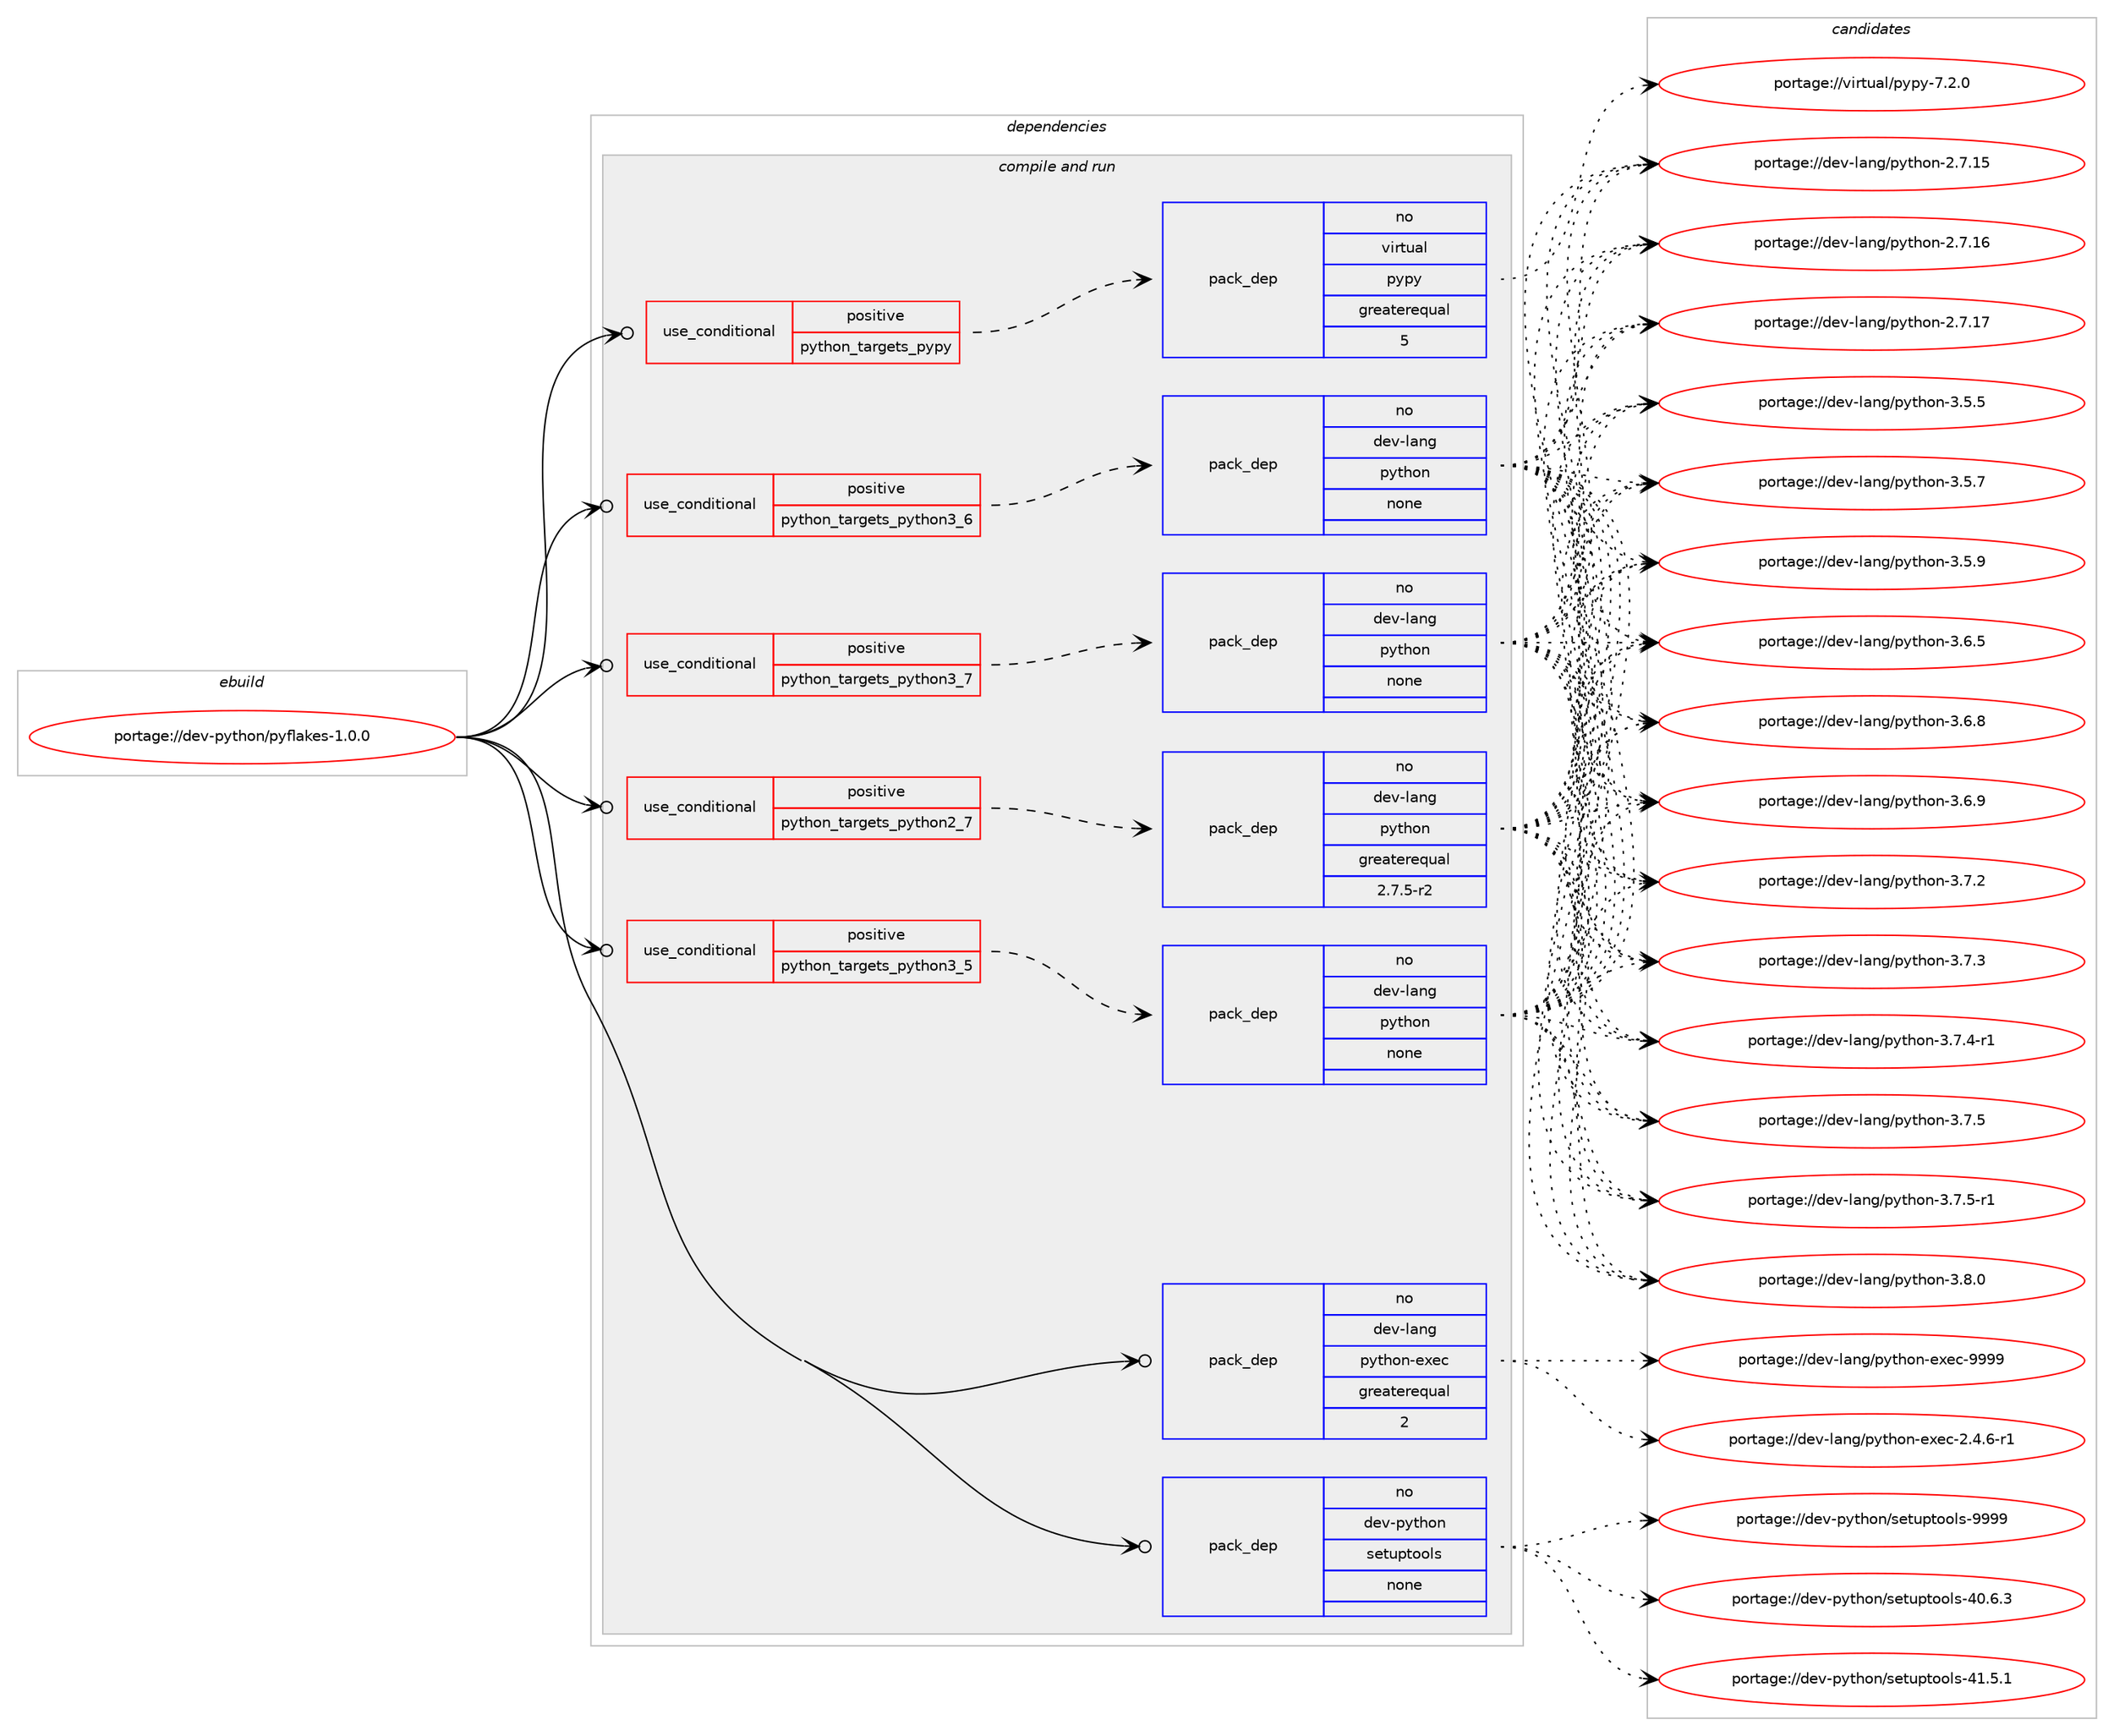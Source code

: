 digraph prolog {

# *************
# Graph options
# *************

newrank=true;
concentrate=true;
compound=true;
graph [rankdir=LR,fontname=Helvetica,fontsize=10,ranksep=1.5];#, ranksep=2.5, nodesep=0.2];
edge  [arrowhead=vee];
node  [fontname=Helvetica,fontsize=10];

# **********
# The ebuild
# **********

subgraph cluster_leftcol {
color=gray;
rank=same;
label=<<i>ebuild</i>>;
id [label="portage://dev-python/pyflakes-1.0.0", color=red, width=4, href="../dev-python/pyflakes-1.0.0.svg"];
}

# ****************
# The dependencies
# ****************

subgraph cluster_midcol {
color=gray;
label=<<i>dependencies</i>>;
subgraph cluster_compile {
fillcolor="#eeeeee";
style=filled;
label=<<i>compile</i>>;
}
subgraph cluster_compileandrun {
fillcolor="#eeeeee";
style=filled;
label=<<i>compile and run</i>>;
subgraph cond35102 {
dependency160595 [label=<<TABLE BORDER="0" CELLBORDER="1" CELLSPACING="0" CELLPADDING="4"><TR><TD ROWSPAN="3" CELLPADDING="10">use_conditional</TD></TR><TR><TD>positive</TD></TR><TR><TD>python_targets_pypy</TD></TR></TABLE>>, shape=none, color=red];
subgraph pack122130 {
dependency160596 [label=<<TABLE BORDER="0" CELLBORDER="1" CELLSPACING="0" CELLPADDING="4" WIDTH="220"><TR><TD ROWSPAN="6" CELLPADDING="30">pack_dep</TD></TR><TR><TD WIDTH="110">no</TD></TR><TR><TD>virtual</TD></TR><TR><TD>pypy</TD></TR><TR><TD>greaterequal</TD></TR><TR><TD>5</TD></TR></TABLE>>, shape=none, color=blue];
}
dependency160595:e -> dependency160596:w [weight=20,style="dashed",arrowhead="vee"];
}
id:e -> dependency160595:w [weight=20,style="solid",arrowhead="odotvee"];
subgraph cond35103 {
dependency160597 [label=<<TABLE BORDER="0" CELLBORDER="1" CELLSPACING="0" CELLPADDING="4"><TR><TD ROWSPAN="3" CELLPADDING="10">use_conditional</TD></TR><TR><TD>positive</TD></TR><TR><TD>python_targets_python2_7</TD></TR></TABLE>>, shape=none, color=red];
subgraph pack122131 {
dependency160598 [label=<<TABLE BORDER="0" CELLBORDER="1" CELLSPACING="0" CELLPADDING="4" WIDTH="220"><TR><TD ROWSPAN="6" CELLPADDING="30">pack_dep</TD></TR><TR><TD WIDTH="110">no</TD></TR><TR><TD>dev-lang</TD></TR><TR><TD>python</TD></TR><TR><TD>greaterequal</TD></TR><TR><TD>2.7.5-r2</TD></TR></TABLE>>, shape=none, color=blue];
}
dependency160597:e -> dependency160598:w [weight=20,style="dashed",arrowhead="vee"];
}
id:e -> dependency160597:w [weight=20,style="solid",arrowhead="odotvee"];
subgraph cond35104 {
dependency160599 [label=<<TABLE BORDER="0" CELLBORDER="1" CELLSPACING="0" CELLPADDING="4"><TR><TD ROWSPAN="3" CELLPADDING="10">use_conditional</TD></TR><TR><TD>positive</TD></TR><TR><TD>python_targets_python3_5</TD></TR></TABLE>>, shape=none, color=red];
subgraph pack122132 {
dependency160600 [label=<<TABLE BORDER="0" CELLBORDER="1" CELLSPACING="0" CELLPADDING="4" WIDTH="220"><TR><TD ROWSPAN="6" CELLPADDING="30">pack_dep</TD></TR><TR><TD WIDTH="110">no</TD></TR><TR><TD>dev-lang</TD></TR><TR><TD>python</TD></TR><TR><TD>none</TD></TR><TR><TD></TD></TR></TABLE>>, shape=none, color=blue];
}
dependency160599:e -> dependency160600:w [weight=20,style="dashed",arrowhead="vee"];
}
id:e -> dependency160599:w [weight=20,style="solid",arrowhead="odotvee"];
subgraph cond35105 {
dependency160601 [label=<<TABLE BORDER="0" CELLBORDER="1" CELLSPACING="0" CELLPADDING="4"><TR><TD ROWSPAN="3" CELLPADDING="10">use_conditional</TD></TR><TR><TD>positive</TD></TR><TR><TD>python_targets_python3_6</TD></TR></TABLE>>, shape=none, color=red];
subgraph pack122133 {
dependency160602 [label=<<TABLE BORDER="0" CELLBORDER="1" CELLSPACING="0" CELLPADDING="4" WIDTH="220"><TR><TD ROWSPAN="6" CELLPADDING="30">pack_dep</TD></TR><TR><TD WIDTH="110">no</TD></TR><TR><TD>dev-lang</TD></TR><TR><TD>python</TD></TR><TR><TD>none</TD></TR><TR><TD></TD></TR></TABLE>>, shape=none, color=blue];
}
dependency160601:e -> dependency160602:w [weight=20,style="dashed",arrowhead="vee"];
}
id:e -> dependency160601:w [weight=20,style="solid",arrowhead="odotvee"];
subgraph cond35106 {
dependency160603 [label=<<TABLE BORDER="0" CELLBORDER="1" CELLSPACING="0" CELLPADDING="4"><TR><TD ROWSPAN="3" CELLPADDING="10">use_conditional</TD></TR><TR><TD>positive</TD></TR><TR><TD>python_targets_python3_7</TD></TR></TABLE>>, shape=none, color=red];
subgraph pack122134 {
dependency160604 [label=<<TABLE BORDER="0" CELLBORDER="1" CELLSPACING="0" CELLPADDING="4" WIDTH="220"><TR><TD ROWSPAN="6" CELLPADDING="30">pack_dep</TD></TR><TR><TD WIDTH="110">no</TD></TR><TR><TD>dev-lang</TD></TR><TR><TD>python</TD></TR><TR><TD>none</TD></TR><TR><TD></TD></TR></TABLE>>, shape=none, color=blue];
}
dependency160603:e -> dependency160604:w [weight=20,style="dashed",arrowhead="vee"];
}
id:e -> dependency160603:w [weight=20,style="solid",arrowhead="odotvee"];
subgraph pack122135 {
dependency160605 [label=<<TABLE BORDER="0" CELLBORDER="1" CELLSPACING="0" CELLPADDING="4" WIDTH="220"><TR><TD ROWSPAN="6" CELLPADDING="30">pack_dep</TD></TR><TR><TD WIDTH="110">no</TD></TR><TR><TD>dev-lang</TD></TR><TR><TD>python-exec</TD></TR><TR><TD>greaterequal</TD></TR><TR><TD>2</TD></TR></TABLE>>, shape=none, color=blue];
}
id:e -> dependency160605:w [weight=20,style="solid",arrowhead="odotvee"];
subgraph pack122136 {
dependency160606 [label=<<TABLE BORDER="0" CELLBORDER="1" CELLSPACING="0" CELLPADDING="4" WIDTH="220"><TR><TD ROWSPAN="6" CELLPADDING="30">pack_dep</TD></TR><TR><TD WIDTH="110">no</TD></TR><TR><TD>dev-python</TD></TR><TR><TD>setuptools</TD></TR><TR><TD>none</TD></TR><TR><TD></TD></TR></TABLE>>, shape=none, color=blue];
}
id:e -> dependency160606:w [weight=20,style="solid",arrowhead="odotvee"];
}
subgraph cluster_run {
fillcolor="#eeeeee";
style=filled;
label=<<i>run</i>>;
}
}

# **************
# The candidates
# **************

subgraph cluster_choices {
rank=same;
color=gray;
label=<<i>candidates</i>>;

subgraph choice122130 {
color=black;
nodesep=1;
choiceportage1181051141161179710847112121112121455546504648 [label="portage://virtual/pypy-7.2.0", color=red, width=4,href="../virtual/pypy-7.2.0.svg"];
dependency160596:e -> choiceportage1181051141161179710847112121112121455546504648:w [style=dotted,weight="100"];
}
subgraph choice122131 {
color=black;
nodesep=1;
choiceportage10010111845108971101034711212111610411111045504655464953 [label="portage://dev-lang/python-2.7.15", color=red, width=4,href="../dev-lang/python-2.7.15.svg"];
choiceportage10010111845108971101034711212111610411111045504655464954 [label="portage://dev-lang/python-2.7.16", color=red, width=4,href="../dev-lang/python-2.7.16.svg"];
choiceportage10010111845108971101034711212111610411111045504655464955 [label="portage://dev-lang/python-2.7.17", color=red, width=4,href="../dev-lang/python-2.7.17.svg"];
choiceportage100101118451089711010347112121116104111110455146534653 [label="portage://dev-lang/python-3.5.5", color=red, width=4,href="../dev-lang/python-3.5.5.svg"];
choiceportage100101118451089711010347112121116104111110455146534655 [label="portage://dev-lang/python-3.5.7", color=red, width=4,href="../dev-lang/python-3.5.7.svg"];
choiceportage100101118451089711010347112121116104111110455146534657 [label="portage://dev-lang/python-3.5.9", color=red, width=4,href="../dev-lang/python-3.5.9.svg"];
choiceportage100101118451089711010347112121116104111110455146544653 [label="portage://dev-lang/python-3.6.5", color=red, width=4,href="../dev-lang/python-3.6.5.svg"];
choiceportage100101118451089711010347112121116104111110455146544656 [label="portage://dev-lang/python-3.6.8", color=red, width=4,href="../dev-lang/python-3.6.8.svg"];
choiceportage100101118451089711010347112121116104111110455146544657 [label="portage://dev-lang/python-3.6.9", color=red, width=4,href="../dev-lang/python-3.6.9.svg"];
choiceportage100101118451089711010347112121116104111110455146554650 [label="portage://dev-lang/python-3.7.2", color=red, width=4,href="../dev-lang/python-3.7.2.svg"];
choiceportage100101118451089711010347112121116104111110455146554651 [label="portage://dev-lang/python-3.7.3", color=red, width=4,href="../dev-lang/python-3.7.3.svg"];
choiceportage1001011184510897110103471121211161041111104551465546524511449 [label="portage://dev-lang/python-3.7.4-r1", color=red, width=4,href="../dev-lang/python-3.7.4-r1.svg"];
choiceportage100101118451089711010347112121116104111110455146554653 [label="portage://dev-lang/python-3.7.5", color=red, width=4,href="../dev-lang/python-3.7.5.svg"];
choiceportage1001011184510897110103471121211161041111104551465546534511449 [label="portage://dev-lang/python-3.7.5-r1", color=red, width=4,href="../dev-lang/python-3.7.5-r1.svg"];
choiceportage100101118451089711010347112121116104111110455146564648 [label="portage://dev-lang/python-3.8.0", color=red, width=4,href="../dev-lang/python-3.8.0.svg"];
dependency160598:e -> choiceportage10010111845108971101034711212111610411111045504655464953:w [style=dotted,weight="100"];
dependency160598:e -> choiceportage10010111845108971101034711212111610411111045504655464954:w [style=dotted,weight="100"];
dependency160598:e -> choiceportage10010111845108971101034711212111610411111045504655464955:w [style=dotted,weight="100"];
dependency160598:e -> choiceportage100101118451089711010347112121116104111110455146534653:w [style=dotted,weight="100"];
dependency160598:e -> choiceportage100101118451089711010347112121116104111110455146534655:w [style=dotted,weight="100"];
dependency160598:e -> choiceportage100101118451089711010347112121116104111110455146534657:w [style=dotted,weight="100"];
dependency160598:e -> choiceportage100101118451089711010347112121116104111110455146544653:w [style=dotted,weight="100"];
dependency160598:e -> choiceportage100101118451089711010347112121116104111110455146544656:w [style=dotted,weight="100"];
dependency160598:e -> choiceportage100101118451089711010347112121116104111110455146544657:w [style=dotted,weight="100"];
dependency160598:e -> choiceportage100101118451089711010347112121116104111110455146554650:w [style=dotted,weight="100"];
dependency160598:e -> choiceportage100101118451089711010347112121116104111110455146554651:w [style=dotted,weight="100"];
dependency160598:e -> choiceportage1001011184510897110103471121211161041111104551465546524511449:w [style=dotted,weight="100"];
dependency160598:e -> choiceportage100101118451089711010347112121116104111110455146554653:w [style=dotted,weight="100"];
dependency160598:e -> choiceportage1001011184510897110103471121211161041111104551465546534511449:w [style=dotted,weight="100"];
dependency160598:e -> choiceportage100101118451089711010347112121116104111110455146564648:w [style=dotted,weight="100"];
}
subgraph choice122132 {
color=black;
nodesep=1;
choiceportage10010111845108971101034711212111610411111045504655464953 [label="portage://dev-lang/python-2.7.15", color=red, width=4,href="../dev-lang/python-2.7.15.svg"];
choiceportage10010111845108971101034711212111610411111045504655464954 [label="portage://dev-lang/python-2.7.16", color=red, width=4,href="../dev-lang/python-2.7.16.svg"];
choiceportage10010111845108971101034711212111610411111045504655464955 [label="portage://dev-lang/python-2.7.17", color=red, width=4,href="../dev-lang/python-2.7.17.svg"];
choiceportage100101118451089711010347112121116104111110455146534653 [label="portage://dev-lang/python-3.5.5", color=red, width=4,href="../dev-lang/python-3.5.5.svg"];
choiceportage100101118451089711010347112121116104111110455146534655 [label="portage://dev-lang/python-3.5.7", color=red, width=4,href="../dev-lang/python-3.5.7.svg"];
choiceportage100101118451089711010347112121116104111110455146534657 [label="portage://dev-lang/python-3.5.9", color=red, width=4,href="../dev-lang/python-3.5.9.svg"];
choiceportage100101118451089711010347112121116104111110455146544653 [label="portage://dev-lang/python-3.6.5", color=red, width=4,href="../dev-lang/python-3.6.5.svg"];
choiceportage100101118451089711010347112121116104111110455146544656 [label="portage://dev-lang/python-3.6.8", color=red, width=4,href="../dev-lang/python-3.6.8.svg"];
choiceportage100101118451089711010347112121116104111110455146544657 [label="portage://dev-lang/python-3.6.9", color=red, width=4,href="../dev-lang/python-3.6.9.svg"];
choiceportage100101118451089711010347112121116104111110455146554650 [label="portage://dev-lang/python-3.7.2", color=red, width=4,href="../dev-lang/python-3.7.2.svg"];
choiceportage100101118451089711010347112121116104111110455146554651 [label="portage://dev-lang/python-3.7.3", color=red, width=4,href="../dev-lang/python-3.7.3.svg"];
choiceportage1001011184510897110103471121211161041111104551465546524511449 [label="portage://dev-lang/python-3.7.4-r1", color=red, width=4,href="../dev-lang/python-3.7.4-r1.svg"];
choiceportage100101118451089711010347112121116104111110455146554653 [label="portage://dev-lang/python-3.7.5", color=red, width=4,href="../dev-lang/python-3.7.5.svg"];
choiceportage1001011184510897110103471121211161041111104551465546534511449 [label="portage://dev-lang/python-3.7.5-r1", color=red, width=4,href="../dev-lang/python-3.7.5-r1.svg"];
choiceportage100101118451089711010347112121116104111110455146564648 [label="portage://dev-lang/python-3.8.0", color=red, width=4,href="../dev-lang/python-3.8.0.svg"];
dependency160600:e -> choiceportage10010111845108971101034711212111610411111045504655464953:w [style=dotted,weight="100"];
dependency160600:e -> choiceportage10010111845108971101034711212111610411111045504655464954:w [style=dotted,weight="100"];
dependency160600:e -> choiceportage10010111845108971101034711212111610411111045504655464955:w [style=dotted,weight="100"];
dependency160600:e -> choiceportage100101118451089711010347112121116104111110455146534653:w [style=dotted,weight="100"];
dependency160600:e -> choiceportage100101118451089711010347112121116104111110455146534655:w [style=dotted,weight="100"];
dependency160600:e -> choiceportage100101118451089711010347112121116104111110455146534657:w [style=dotted,weight="100"];
dependency160600:e -> choiceportage100101118451089711010347112121116104111110455146544653:w [style=dotted,weight="100"];
dependency160600:e -> choiceportage100101118451089711010347112121116104111110455146544656:w [style=dotted,weight="100"];
dependency160600:e -> choiceportage100101118451089711010347112121116104111110455146544657:w [style=dotted,weight="100"];
dependency160600:e -> choiceportage100101118451089711010347112121116104111110455146554650:w [style=dotted,weight="100"];
dependency160600:e -> choiceportage100101118451089711010347112121116104111110455146554651:w [style=dotted,weight="100"];
dependency160600:e -> choiceportage1001011184510897110103471121211161041111104551465546524511449:w [style=dotted,weight="100"];
dependency160600:e -> choiceportage100101118451089711010347112121116104111110455146554653:w [style=dotted,weight="100"];
dependency160600:e -> choiceportage1001011184510897110103471121211161041111104551465546534511449:w [style=dotted,weight="100"];
dependency160600:e -> choiceportage100101118451089711010347112121116104111110455146564648:w [style=dotted,weight="100"];
}
subgraph choice122133 {
color=black;
nodesep=1;
choiceportage10010111845108971101034711212111610411111045504655464953 [label="portage://dev-lang/python-2.7.15", color=red, width=4,href="../dev-lang/python-2.7.15.svg"];
choiceportage10010111845108971101034711212111610411111045504655464954 [label="portage://dev-lang/python-2.7.16", color=red, width=4,href="../dev-lang/python-2.7.16.svg"];
choiceportage10010111845108971101034711212111610411111045504655464955 [label="portage://dev-lang/python-2.7.17", color=red, width=4,href="../dev-lang/python-2.7.17.svg"];
choiceportage100101118451089711010347112121116104111110455146534653 [label="portage://dev-lang/python-3.5.5", color=red, width=4,href="../dev-lang/python-3.5.5.svg"];
choiceportage100101118451089711010347112121116104111110455146534655 [label="portage://dev-lang/python-3.5.7", color=red, width=4,href="../dev-lang/python-3.5.7.svg"];
choiceportage100101118451089711010347112121116104111110455146534657 [label="portage://dev-lang/python-3.5.9", color=red, width=4,href="../dev-lang/python-3.5.9.svg"];
choiceportage100101118451089711010347112121116104111110455146544653 [label="portage://dev-lang/python-3.6.5", color=red, width=4,href="../dev-lang/python-3.6.5.svg"];
choiceportage100101118451089711010347112121116104111110455146544656 [label="portage://dev-lang/python-3.6.8", color=red, width=4,href="../dev-lang/python-3.6.8.svg"];
choiceportage100101118451089711010347112121116104111110455146544657 [label="portage://dev-lang/python-3.6.9", color=red, width=4,href="../dev-lang/python-3.6.9.svg"];
choiceportage100101118451089711010347112121116104111110455146554650 [label="portage://dev-lang/python-3.7.2", color=red, width=4,href="../dev-lang/python-3.7.2.svg"];
choiceportage100101118451089711010347112121116104111110455146554651 [label="portage://dev-lang/python-3.7.3", color=red, width=4,href="../dev-lang/python-3.7.3.svg"];
choiceportage1001011184510897110103471121211161041111104551465546524511449 [label="portage://dev-lang/python-3.7.4-r1", color=red, width=4,href="../dev-lang/python-3.7.4-r1.svg"];
choiceportage100101118451089711010347112121116104111110455146554653 [label="portage://dev-lang/python-3.7.5", color=red, width=4,href="../dev-lang/python-3.7.5.svg"];
choiceportage1001011184510897110103471121211161041111104551465546534511449 [label="portage://dev-lang/python-3.7.5-r1", color=red, width=4,href="../dev-lang/python-3.7.5-r1.svg"];
choiceportage100101118451089711010347112121116104111110455146564648 [label="portage://dev-lang/python-3.8.0", color=red, width=4,href="../dev-lang/python-3.8.0.svg"];
dependency160602:e -> choiceportage10010111845108971101034711212111610411111045504655464953:w [style=dotted,weight="100"];
dependency160602:e -> choiceportage10010111845108971101034711212111610411111045504655464954:w [style=dotted,weight="100"];
dependency160602:e -> choiceportage10010111845108971101034711212111610411111045504655464955:w [style=dotted,weight="100"];
dependency160602:e -> choiceportage100101118451089711010347112121116104111110455146534653:w [style=dotted,weight="100"];
dependency160602:e -> choiceportage100101118451089711010347112121116104111110455146534655:w [style=dotted,weight="100"];
dependency160602:e -> choiceportage100101118451089711010347112121116104111110455146534657:w [style=dotted,weight="100"];
dependency160602:e -> choiceportage100101118451089711010347112121116104111110455146544653:w [style=dotted,weight="100"];
dependency160602:e -> choiceportage100101118451089711010347112121116104111110455146544656:w [style=dotted,weight="100"];
dependency160602:e -> choiceportage100101118451089711010347112121116104111110455146544657:w [style=dotted,weight="100"];
dependency160602:e -> choiceportage100101118451089711010347112121116104111110455146554650:w [style=dotted,weight="100"];
dependency160602:e -> choiceportage100101118451089711010347112121116104111110455146554651:w [style=dotted,weight="100"];
dependency160602:e -> choiceportage1001011184510897110103471121211161041111104551465546524511449:w [style=dotted,weight="100"];
dependency160602:e -> choiceportage100101118451089711010347112121116104111110455146554653:w [style=dotted,weight="100"];
dependency160602:e -> choiceportage1001011184510897110103471121211161041111104551465546534511449:w [style=dotted,weight="100"];
dependency160602:e -> choiceportage100101118451089711010347112121116104111110455146564648:w [style=dotted,weight="100"];
}
subgraph choice122134 {
color=black;
nodesep=1;
choiceportage10010111845108971101034711212111610411111045504655464953 [label="portage://dev-lang/python-2.7.15", color=red, width=4,href="../dev-lang/python-2.7.15.svg"];
choiceportage10010111845108971101034711212111610411111045504655464954 [label="portage://dev-lang/python-2.7.16", color=red, width=4,href="../dev-lang/python-2.7.16.svg"];
choiceportage10010111845108971101034711212111610411111045504655464955 [label="portage://dev-lang/python-2.7.17", color=red, width=4,href="../dev-lang/python-2.7.17.svg"];
choiceportage100101118451089711010347112121116104111110455146534653 [label="portage://dev-lang/python-3.5.5", color=red, width=4,href="../dev-lang/python-3.5.5.svg"];
choiceportage100101118451089711010347112121116104111110455146534655 [label="portage://dev-lang/python-3.5.7", color=red, width=4,href="../dev-lang/python-3.5.7.svg"];
choiceportage100101118451089711010347112121116104111110455146534657 [label="portage://dev-lang/python-3.5.9", color=red, width=4,href="../dev-lang/python-3.5.9.svg"];
choiceportage100101118451089711010347112121116104111110455146544653 [label="portage://dev-lang/python-3.6.5", color=red, width=4,href="../dev-lang/python-3.6.5.svg"];
choiceportage100101118451089711010347112121116104111110455146544656 [label="portage://dev-lang/python-3.6.8", color=red, width=4,href="../dev-lang/python-3.6.8.svg"];
choiceportage100101118451089711010347112121116104111110455146544657 [label="portage://dev-lang/python-3.6.9", color=red, width=4,href="../dev-lang/python-3.6.9.svg"];
choiceportage100101118451089711010347112121116104111110455146554650 [label="portage://dev-lang/python-3.7.2", color=red, width=4,href="../dev-lang/python-3.7.2.svg"];
choiceportage100101118451089711010347112121116104111110455146554651 [label="portage://dev-lang/python-3.7.3", color=red, width=4,href="../dev-lang/python-3.7.3.svg"];
choiceportage1001011184510897110103471121211161041111104551465546524511449 [label="portage://dev-lang/python-3.7.4-r1", color=red, width=4,href="../dev-lang/python-3.7.4-r1.svg"];
choiceportage100101118451089711010347112121116104111110455146554653 [label="portage://dev-lang/python-3.7.5", color=red, width=4,href="../dev-lang/python-3.7.5.svg"];
choiceportage1001011184510897110103471121211161041111104551465546534511449 [label="portage://dev-lang/python-3.7.5-r1", color=red, width=4,href="../dev-lang/python-3.7.5-r1.svg"];
choiceportage100101118451089711010347112121116104111110455146564648 [label="portage://dev-lang/python-3.8.0", color=red, width=4,href="../dev-lang/python-3.8.0.svg"];
dependency160604:e -> choiceportage10010111845108971101034711212111610411111045504655464953:w [style=dotted,weight="100"];
dependency160604:e -> choiceportage10010111845108971101034711212111610411111045504655464954:w [style=dotted,weight="100"];
dependency160604:e -> choiceportage10010111845108971101034711212111610411111045504655464955:w [style=dotted,weight="100"];
dependency160604:e -> choiceportage100101118451089711010347112121116104111110455146534653:w [style=dotted,weight="100"];
dependency160604:e -> choiceportage100101118451089711010347112121116104111110455146534655:w [style=dotted,weight="100"];
dependency160604:e -> choiceportage100101118451089711010347112121116104111110455146534657:w [style=dotted,weight="100"];
dependency160604:e -> choiceportage100101118451089711010347112121116104111110455146544653:w [style=dotted,weight="100"];
dependency160604:e -> choiceportage100101118451089711010347112121116104111110455146544656:w [style=dotted,weight="100"];
dependency160604:e -> choiceportage100101118451089711010347112121116104111110455146544657:w [style=dotted,weight="100"];
dependency160604:e -> choiceportage100101118451089711010347112121116104111110455146554650:w [style=dotted,weight="100"];
dependency160604:e -> choiceportage100101118451089711010347112121116104111110455146554651:w [style=dotted,weight="100"];
dependency160604:e -> choiceportage1001011184510897110103471121211161041111104551465546524511449:w [style=dotted,weight="100"];
dependency160604:e -> choiceportage100101118451089711010347112121116104111110455146554653:w [style=dotted,weight="100"];
dependency160604:e -> choiceportage1001011184510897110103471121211161041111104551465546534511449:w [style=dotted,weight="100"];
dependency160604:e -> choiceportage100101118451089711010347112121116104111110455146564648:w [style=dotted,weight="100"];
}
subgraph choice122135 {
color=black;
nodesep=1;
choiceportage10010111845108971101034711212111610411111045101120101994550465246544511449 [label="portage://dev-lang/python-exec-2.4.6-r1", color=red, width=4,href="../dev-lang/python-exec-2.4.6-r1.svg"];
choiceportage10010111845108971101034711212111610411111045101120101994557575757 [label="portage://dev-lang/python-exec-9999", color=red, width=4,href="../dev-lang/python-exec-9999.svg"];
dependency160605:e -> choiceportage10010111845108971101034711212111610411111045101120101994550465246544511449:w [style=dotted,weight="100"];
dependency160605:e -> choiceportage10010111845108971101034711212111610411111045101120101994557575757:w [style=dotted,weight="100"];
}
subgraph choice122136 {
color=black;
nodesep=1;
choiceportage100101118451121211161041111104711510111611711211611111110811545524846544651 [label="portage://dev-python/setuptools-40.6.3", color=red, width=4,href="../dev-python/setuptools-40.6.3.svg"];
choiceportage100101118451121211161041111104711510111611711211611111110811545524946534649 [label="portage://dev-python/setuptools-41.5.1", color=red, width=4,href="../dev-python/setuptools-41.5.1.svg"];
choiceportage10010111845112121116104111110471151011161171121161111111081154557575757 [label="portage://dev-python/setuptools-9999", color=red, width=4,href="../dev-python/setuptools-9999.svg"];
dependency160606:e -> choiceportage100101118451121211161041111104711510111611711211611111110811545524846544651:w [style=dotted,weight="100"];
dependency160606:e -> choiceportage100101118451121211161041111104711510111611711211611111110811545524946534649:w [style=dotted,weight="100"];
dependency160606:e -> choiceportage10010111845112121116104111110471151011161171121161111111081154557575757:w [style=dotted,weight="100"];
}
}

}
